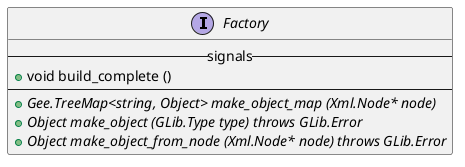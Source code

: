 @startuml

/'
 'UML include file for Dcs.Factory class
 '/
interface Factory {
    -- signals --
    +void build_complete ()
    ----
    +{abstract} Gee.TreeMap<string, Object> make_object_map (Xml.Node* node)
    +{abstract} Object make_object (GLib.Type type) throws GLib.Error
    +{abstract} Object make_object_from_node (Xml.Node* node) throws GLib.Error
}

@enduml
